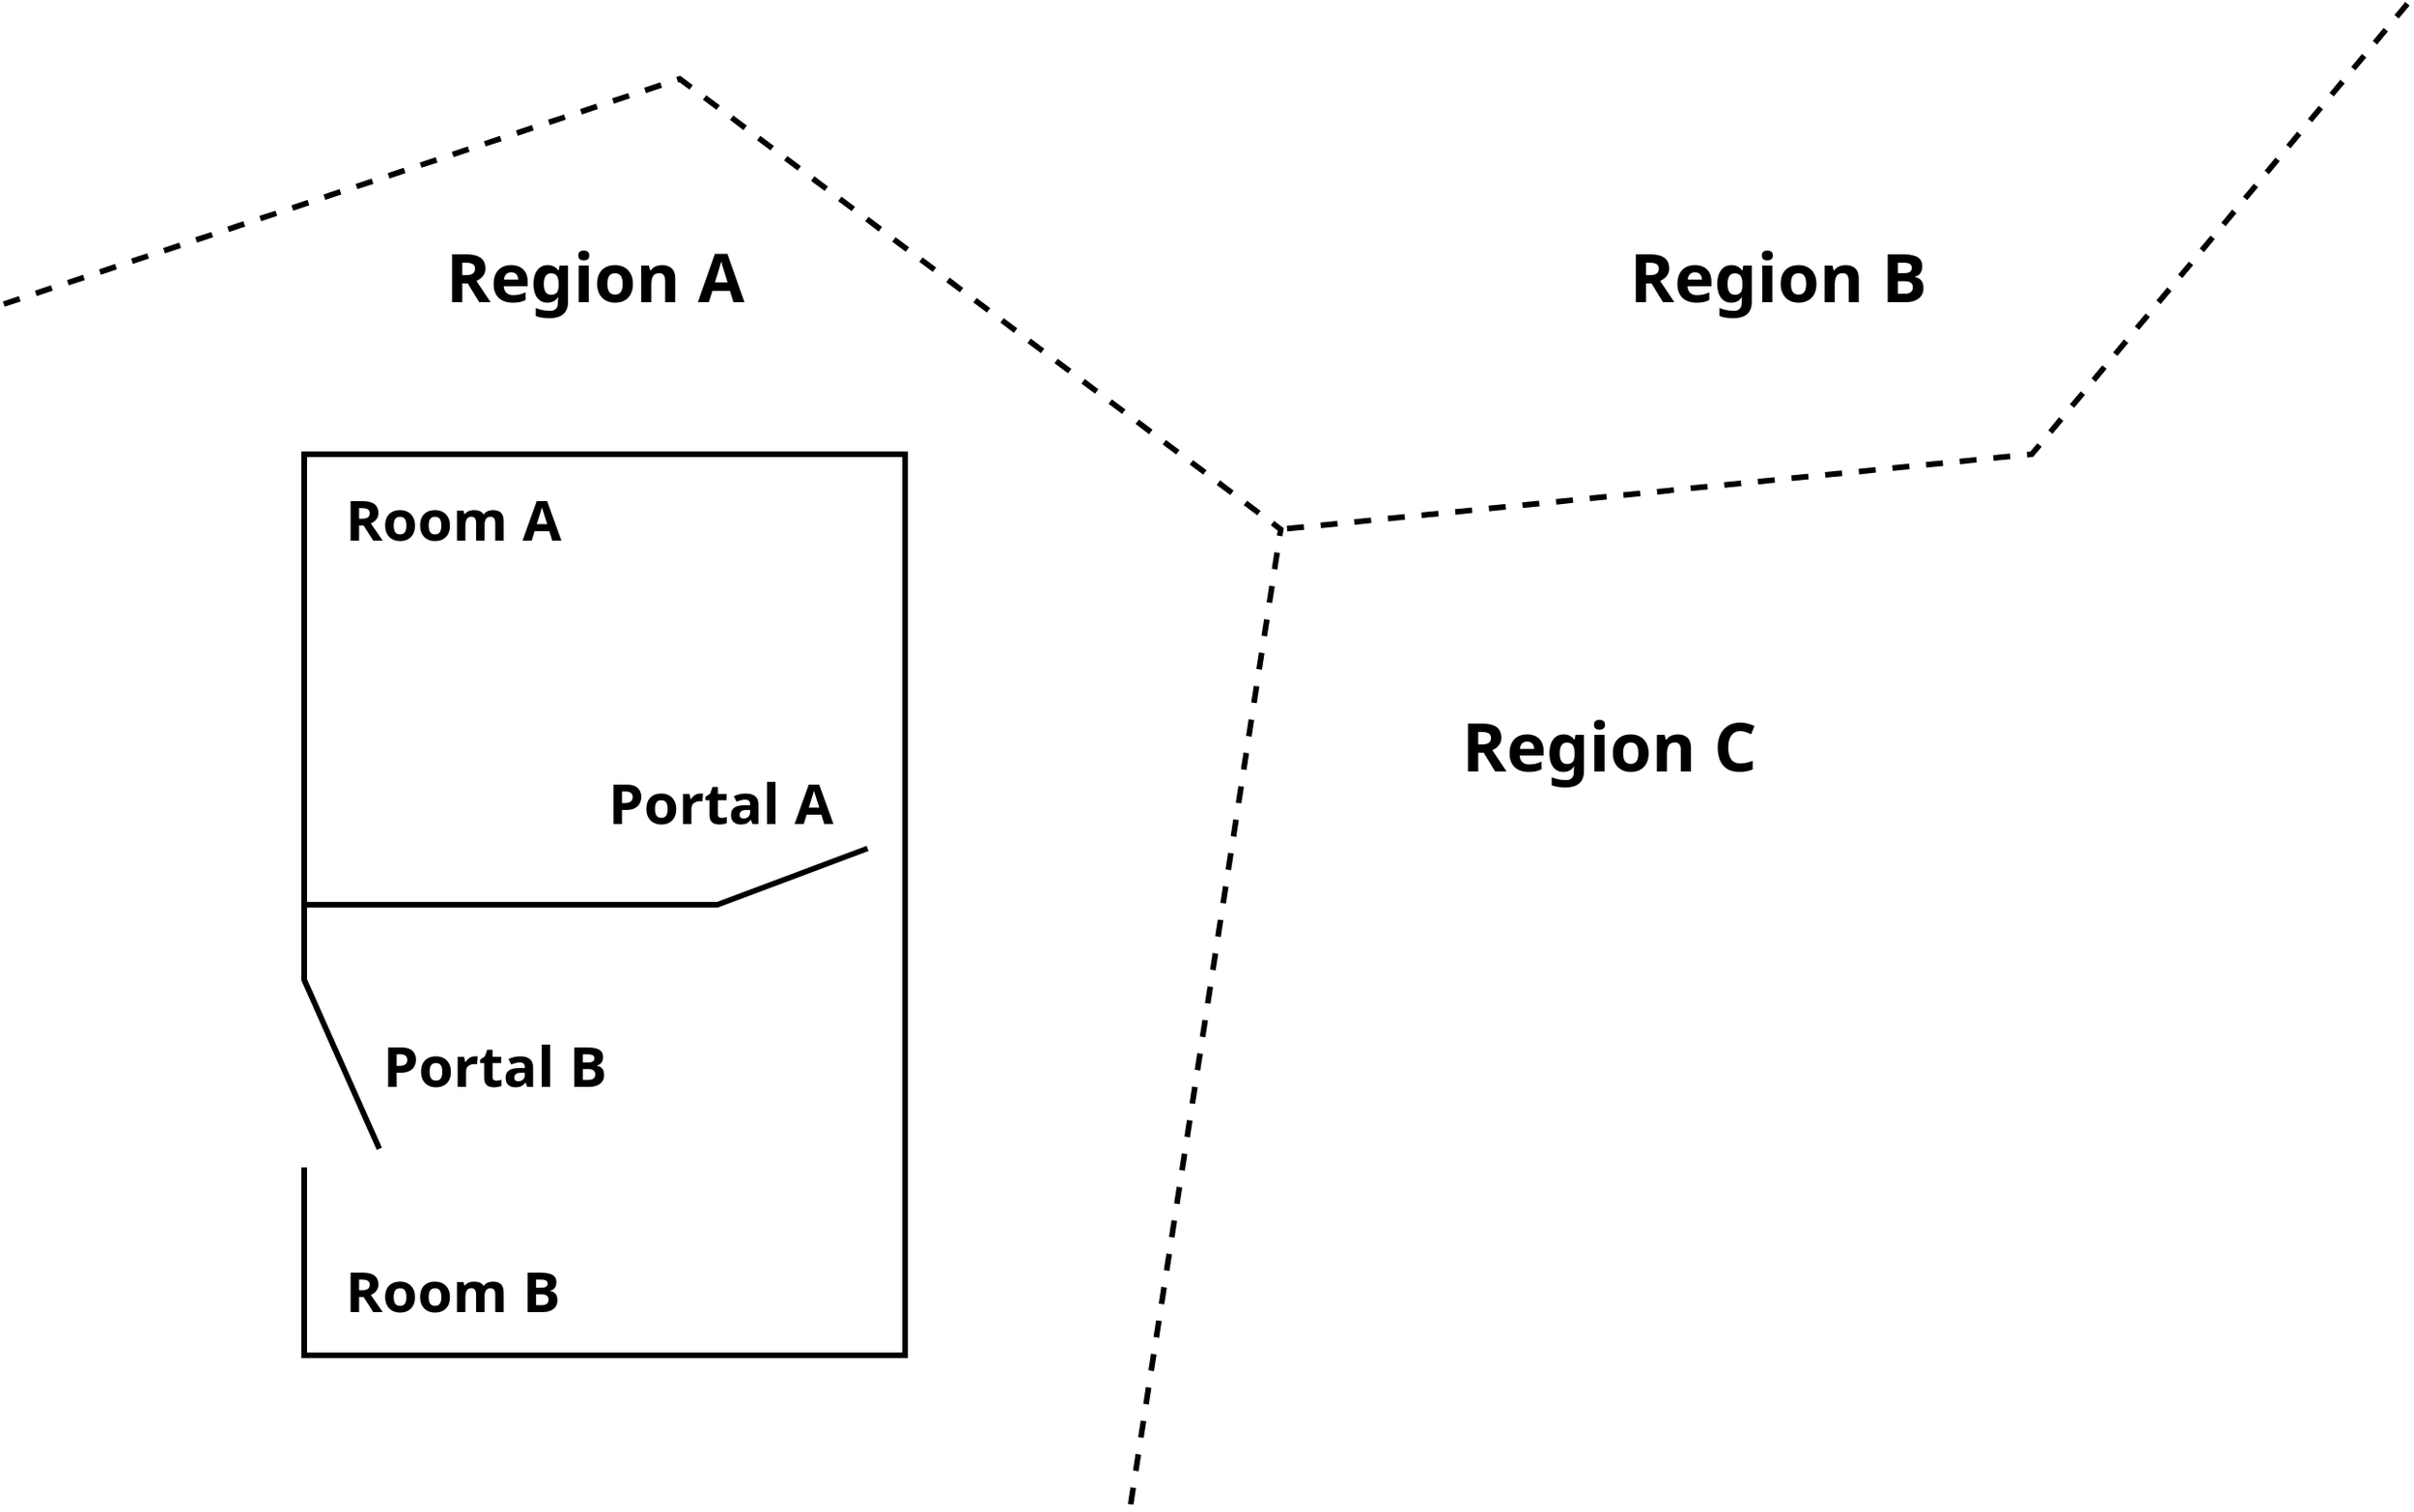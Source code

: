 <mxfile version="26.0.11">
  <diagram name="Page-1" id="lq0GwR5uF42vUFGPrrZK">
    <mxGraphModel dx="1821" dy="936" grid="1" gridSize="10" guides="0" tooltips="1" connect="0" arrows="0" fold="1" page="1" pageScale="1" pageWidth="1920" pageHeight="1080" math="0" shadow="0">
      <root>
        <mxCell id="0" />
        <mxCell id="1" parent="0" />
        <mxCell id="lffYPvys2TkUN1hD1_hh-1" value="" style="endArrow=none;html=1;rounded=0;strokeWidth=3;dashed=1;" parent="1" edge="1">
          <mxGeometry width="50" height="50" relative="1" as="geometry">
            <mxPoint x="320" y="360" as="sourcePoint" />
            <mxPoint x="920" y="1000" as="targetPoint" />
            <Array as="points">
              <mxPoint x="680" y="240" />
              <mxPoint x="1000" y="480" />
            </Array>
          </mxGeometry>
        </mxCell>
        <mxCell id="lffYPvys2TkUN1hD1_hh-2" value="" style="endArrow=none;html=1;rounded=0;strokeWidth=3;dashed=1;" parent="1" edge="1">
          <mxGeometry width="50" height="50" relative="1" as="geometry">
            <mxPoint x="1600" y="200" as="sourcePoint" />
            <mxPoint x="1000" y="480" as="targetPoint" />
            <Array as="points">
              <mxPoint x="1400" y="440" />
            </Array>
          </mxGeometry>
        </mxCell>
        <mxCell id="lffYPvys2TkUN1hD1_hh-3" value="Region A" style="text;html=1;align=center;verticalAlign=middle;whiteSpace=wrap;rounded=0;fontFamily=Noto Sans;fontSource=https%3A%2F%2Ffonts.googleapis.com%2Fcss%3Ffamily%3DNoto%2BSans;fontSize=36;fontStyle=1" parent="1" vertex="1">
          <mxGeometry x="530" y="320" width="210" height="50" as="geometry" />
        </mxCell>
        <mxCell id="lffYPvys2TkUN1hD1_hh-5" value="Region B" style="text;html=1;align=center;verticalAlign=middle;whiteSpace=wrap;rounded=0;fontFamily=Noto Sans;fontSource=https%3A%2F%2Ffonts.googleapis.com%2Fcss%3Ffamily%3DNoto%2BSans;fontSize=36;fontStyle=1" parent="1" vertex="1">
          <mxGeometry x="1160" y="320" width="210" height="50" as="geometry" />
        </mxCell>
        <mxCell id="lffYPvys2TkUN1hD1_hh-6" value="Region C" style="text;html=1;align=center;verticalAlign=middle;whiteSpace=wrap;rounded=0;fontFamily=Noto Sans;fontSource=https%3A%2F%2Ffonts.googleapis.com%2Fcss%3Ffamily%3DNoto%2BSans;fontSize=36;fontStyle=1" parent="1" vertex="1">
          <mxGeometry x="1070" y="570" width="210" height="50" as="geometry" />
        </mxCell>
        <mxCell id="lffYPvys2TkUN1hD1_hh-7" value="" style="endArrow=none;html=1;rounded=0;strokeWidth=3;" parent="1" edge="1">
          <mxGeometry width="50" height="50" relative="1" as="geometry">
            <mxPoint x="520" y="810" as="sourcePoint" />
            <mxPoint x="480" y="820" as="targetPoint" />
            <Array as="points">
              <mxPoint x="480" y="720" />
              <mxPoint x="480" y="440" />
              <mxPoint x="800" y="440" />
              <mxPoint x="800" y="920" />
              <mxPoint x="480" y="920" />
            </Array>
          </mxGeometry>
        </mxCell>
        <mxCell id="lffYPvys2TkUN1hD1_hh-8" value="" style="endArrow=none;html=1;rounded=0;strokeWidth=3;" parent="1" edge="1">
          <mxGeometry width="50" height="50" relative="1" as="geometry">
            <mxPoint x="480" y="680" as="sourcePoint" />
            <mxPoint x="780" y="650" as="targetPoint" />
            <Array as="points">
              <mxPoint x="700" y="680" />
            </Array>
          </mxGeometry>
        </mxCell>
        <mxCell id="lffYPvys2TkUN1hD1_hh-9" value="Room A" style="text;html=1;align=left;verticalAlign=middle;whiteSpace=wrap;rounded=0;fontFamily=Noto Sans;fontSource=https%3A%2F%2Ffonts.googleapis.com%2Fcss%3Ffamily%3DNoto%2BSans;fontSize=30;fontStyle=1" parent="1" vertex="1">
          <mxGeometry x="500" y="459" width="160" height="30" as="geometry" />
        </mxCell>
        <mxCell id="lffYPvys2TkUN1hD1_hh-10" value="Room B" style="text;html=1;align=left;verticalAlign=middle;whiteSpace=wrap;rounded=0;fontFamily=Noto Sans;fontSource=https%3A%2F%2Ffonts.googleapis.com%2Fcss%3Ffamily%3DNoto%2BSans;fontSize=30;fontStyle=1" parent="1" vertex="1">
          <mxGeometry x="500" y="870" width="160" height="30" as="geometry" />
        </mxCell>
        <mxCell id="lffYPvys2TkUN1hD1_hh-11" value="Portal A" style="text;html=1;align=left;verticalAlign=middle;whiteSpace=wrap;rounded=0;fontFamily=Noto Sans;fontSource=https%3A%2F%2Ffonts.googleapis.com%2Fcss%3Ffamily%3DNoto%2BSans;fontSize=30;fontStyle=1" parent="1" vertex="1">
          <mxGeometry x="640" y="610" width="160" height="30" as="geometry" />
        </mxCell>
        <mxCell id="lffYPvys2TkUN1hD1_hh-12" value="Portal B" style="text;html=1;align=left;verticalAlign=middle;whiteSpace=wrap;rounded=0;fontFamily=Noto Sans;fontSource=https%3A%2F%2Ffonts.googleapis.com%2Fcss%3Ffamily%3DNoto%2BSans;fontSize=30;fontStyle=1" parent="1" vertex="1">
          <mxGeometry x="520" y="750" width="160" height="30" as="geometry" />
        </mxCell>
      </root>
    </mxGraphModel>
  </diagram>
</mxfile>
